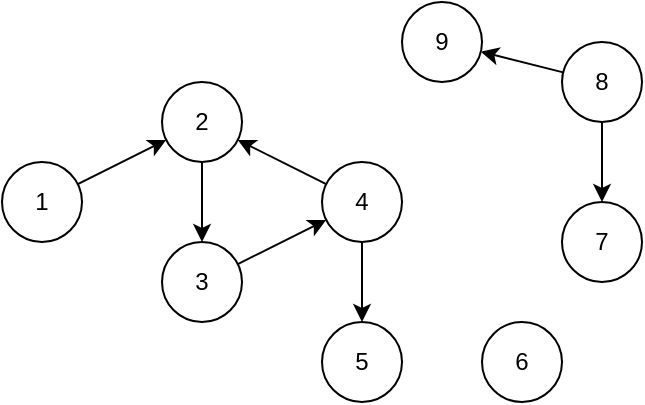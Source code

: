 <mxfile pages="6">
    <diagram name="ページ1" id="bKnuMjbzQmjVjmZeVVog">
        <mxGraphModel dx="403" dy="728" grid="1" gridSize="10" guides="1" tooltips="1" connect="1" arrows="1" fold="1" page="1" pageScale="1" pageWidth="827" pageHeight="1169" math="0" shadow="0">
            <root>
                <mxCell id="0"/>
                <mxCell id="1" parent="0"/>
                <mxCell id="PUWf6aw_uJQOLZvcCYli-1" value="1" style="ellipse;whiteSpace=wrap;html=1;aspect=fixed;" parent="1" vertex="1">
                    <mxGeometry x="80" y="120" width="40" height="40" as="geometry"/>
                </mxCell>
                <mxCell id="PUWf6aw_uJQOLZvcCYli-2" value="2" style="ellipse;whiteSpace=wrap;html=1;aspect=fixed;" parent="1" vertex="1">
                    <mxGeometry x="160" y="80" width="40" height="40" as="geometry"/>
                </mxCell>
                <mxCell id="PUWf6aw_uJQOLZvcCYli-3" value="4" style="ellipse;whiteSpace=wrap;html=1;aspect=fixed;" parent="1" vertex="1">
                    <mxGeometry x="240" y="120" width="40" height="40" as="geometry"/>
                </mxCell>
                <mxCell id="PUWf6aw_uJQOLZvcCYli-4" value="3" style="ellipse;whiteSpace=wrap;html=1;aspect=fixed;" parent="1" vertex="1">
                    <mxGeometry x="160" y="160" width="40" height="40" as="geometry"/>
                </mxCell>
                <mxCell id="PUWf6aw_uJQOLZvcCYli-5" value="5" style="ellipse;whiteSpace=wrap;html=1;aspect=fixed;" parent="1" vertex="1">
                    <mxGeometry x="240" y="200" width="40" height="40" as="geometry"/>
                </mxCell>
                <mxCell id="PUWf6aw_uJQOLZvcCYli-6" value="6" style="ellipse;whiteSpace=wrap;html=1;aspect=fixed;" parent="1" vertex="1">
                    <mxGeometry x="320" y="200" width="40" height="40" as="geometry"/>
                </mxCell>
                <mxCell id="PUWf6aw_uJQOLZvcCYli-7" value="7" style="ellipse;whiteSpace=wrap;html=1;aspect=fixed;" parent="1" vertex="1">
                    <mxGeometry x="360" y="140" width="40" height="40" as="geometry"/>
                </mxCell>
                <mxCell id="PUWf6aw_uJQOLZvcCYli-8" value="8" style="ellipse;whiteSpace=wrap;html=1;aspect=fixed;" parent="1" vertex="1">
                    <mxGeometry x="360" y="60" width="40" height="40" as="geometry"/>
                </mxCell>
                <mxCell id="PUWf6aw_uJQOLZvcCYli-9" value="9" style="ellipse;whiteSpace=wrap;html=1;aspect=fixed;" parent="1" vertex="1">
                    <mxGeometry x="280" y="40" width="40" height="40" as="geometry"/>
                </mxCell>
                <mxCell id="PUWf6aw_uJQOLZvcCYli-10" value="" style="endArrow=classic;html=1;rounded=0;" parent="1" source="PUWf6aw_uJQOLZvcCYli-8" target="PUWf6aw_uJQOLZvcCYli-9" edge="1">
                    <mxGeometry width="50" height="50" relative="1" as="geometry">
                        <mxPoint x="470" y="120" as="sourcePoint"/>
                        <mxPoint x="520" y="70" as="targetPoint"/>
                    </mxGeometry>
                </mxCell>
                <mxCell id="PUWf6aw_uJQOLZvcCYli-11" value="" style="endArrow=classic;html=1;rounded=0;" parent="1" source="PUWf6aw_uJQOLZvcCYli-8" target="PUWf6aw_uJQOLZvcCYli-7" edge="1">
                    <mxGeometry width="50" height="50" relative="1" as="geometry">
                        <mxPoint x="450" y="120" as="sourcePoint"/>
                        <mxPoint x="500" y="70" as="targetPoint"/>
                    </mxGeometry>
                </mxCell>
                <mxCell id="PUWf6aw_uJQOLZvcCYli-12" value="" style="endArrow=classic;html=1;rounded=0;" parent="1" source="PUWf6aw_uJQOLZvcCYli-2" target="PUWf6aw_uJQOLZvcCYli-4" edge="1">
                    <mxGeometry width="50" height="50" relative="1" as="geometry">
                        <mxPoint x="100" y="280" as="sourcePoint"/>
                        <mxPoint x="150" y="230" as="targetPoint"/>
                    </mxGeometry>
                </mxCell>
                <mxCell id="PUWf6aw_uJQOLZvcCYli-13" value="" style="endArrow=classic;html=1;rounded=0;" parent="1" source="PUWf6aw_uJQOLZvcCYli-4" target="PUWf6aw_uJQOLZvcCYli-3" edge="1">
                    <mxGeometry width="50" height="50" relative="1" as="geometry">
                        <mxPoint x="220" y="140" as="sourcePoint"/>
                        <mxPoint x="220" y="180" as="targetPoint"/>
                    </mxGeometry>
                </mxCell>
                <mxCell id="PUWf6aw_uJQOLZvcCYli-14" value="" style="endArrow=classic;html=1;rounded=0;" parent="1" source="PUWf6aw_uJQOLZvcCYli-3" target="PUWf6aw_uJQOLZvcCYli-2" edge="1">
                    <mxGeometry width="50" height="50" relative="1" as="geometry">
                        <mxPoint x="100" y="270" as="sourcePoint"/>
                        <mxPoint x="150" y="220" as="targetPoint"/>
                    </mxGeometry>
                </mxCell>
                <mxCell id="PUWf6aw_uJQOLZvcCYli-15" value="" style="endArrow=classic;html=1;rounded=0;" parent="1" source="PUWf6aw_uJQOLZvcCYli-1" target="PUWf6aw_uJQOLZvcCYli-2" edge="1">
                    <mxGeometry width="50" height="50" relative="1" as="geometry">
                        <mxPoint x="70" y="260" as="sourcePoint"/>
                        <mxPoint x="120" y="210" as="targetPoint"/>
                    </mxGeometry>
                </mxCell>
                <mxCell id="PUWf6aw_uJQOLZvcCYli-16" value="" style="endArrow=classic;html=1;rounded=0;" parent="1" source="PUWf6aw_uJQOLZvcCYli-3" target="PUWf6aw_uJQOLZvcCYli-5" edge="1">
                    <mxGeometry width="50" height="50" relative="1" as="geometry">
                        <mxPoint x="80" y="280" as="sourcePoint"/>
                        <mxPoint x="130" y="230" as="targetPoint"/>
                    </mxGeometry>
                </mxCell>
            </root>
        </mxGraphModel>
    </diagram>
    <diagram id="1ZOgXC6w6snLwV7bs99L" name="ページ2">
        <mxGraphModel dx="403" dy="728" grid="1" gridSize="10" guides="1" tooltips="1" connect="1" arrows="1" fold="1" page="1" pageScale="1" pageWidth="827" pageHeight="1169" math="0" shadow="0">
            <root>
                <mxCell id="0"/>
                <mxCell id="1" parent="0"/>
                <mxCell id="c8MKWguthajJ-H5QnTWe-15" value="" style="endArrow=classic;html=1;rounded=0;" parent="1" source="c8MKWguthajJ-H5QnTWe-12" target="c8MKWguthajJ-H5QnTWe-8" edge="1">
                    <mxGeometry width="50" height="50" relative="1" as="geometry">
                        <mxPoint x="270" y="180" as="sourcePoint"/>
                        <mxPoint x="300" y="180" as="targetPoint"/>
                    </mxGeometry>
                </mxCell>
                <mxCell id="c8MKWguthajJ-H5QnTWe-16" value="" style="group" parent="1" vertex="1" connectable="0">
                    <mxGeometry x="280" y="40" width="210" height="80" as="geometry"/>
                </mxCell>
                <mxCell id="c8MKWguthajJ-H5QnTWe-14" value="" style="rounded=0;whiteSpace=wrap;html=1;fillColor=none;container=0;" parent="c8MKWguthajJ-H5QnTWe-16" vertex="1">
                    <mxGeometry width="210" height="80" as="geometry"/>
                </mxCell>
                <mxCell id="c8MKWguthajJ-H5QnTWe-12" value="&lt;div&gt;日時:&lt;/div&gt;変更者:&lt;div&gt;変更場所:&lt;/div&gt;&lt;div&gt;変更内容:&lt;/div&gt;&lt;div style=&quot;&quot;&gt;コメント:&lt;/div&gt;" style="rounded=0;whiteSpace=wrap;html=1;align=right;strokeColor=none;container=0;" parent="c8MKWguthajJ-H5QnTWe-16" vertex="1">
                    <mxGeometry width="60" height="80" as="geometry"/>
                </mxCell>
                <mxCell id="c8MKWguthajJ-H5QnTWe-13" value="&lt;div&gt;YYYY-MM-D2&lt;/div&gt;Ojii3&lt;div&gt;ヘッダー&lt;/div&gt;&lt;div&gt;空欄 → &quot;MCCの紹介&quot;&lt;/div&gt;&lt;div&gt;&quot;タイトルを追加しました&quot;&lt;/div&gt;" style="rounded=0;whiteSpace=wrap;html=1;align=left;strokeColor=none;container=0;" parent="c8MKWguthajJ-H5QnTWe-16" vertex="1">
                    <mxGeometry x="60" width="150" height="80" as="geometry"/>
                </mxCell>
                <mxCell id="c8MKWguthajJ-H5QnTWe-17" value="" style="group" parent="1" vertex="1" connectable="0">
                    <mxGeometry x="40" y="40" width="210" height="80" as="geometry"/>
                </mxCell>
                <mxCell id="c8MKWguthajJ-H5QnTWe-9" value="" style="rounded=0;whiteSpace=wrap;html=1;fillColor=none;" parent="c8MKWguthajJ-H5QnTWe-17" vertex="1">
                    <mxGeometry width="210" height="80" as="geometry"/>
                </mxCell>
                <mxCell id="c8MKWguthajJ-H5QnTWe-2" value="&lt;div&gt;日時:&lt;/div&gt;変更者:&lt;div&gt;変更場所:&lt;/div&gt;&lt;div&gt;変更内容:&lt;/div&gt;&lt;div style=&quot;&quot;&gt;コメント:&lt;/div&gt;" style="rounded=0;whiteSpace=wrap;html=1;align=right;strokeColor=none;" parent="c8MKWguthajJ-H5QnTWe-17" vertex="1">
                    <mxGeometry width="60" height="80" as="geometry"/>
                </mxCell>
                <mxCell id="c8MKWguthajJ-H5QnTWe-8" value="&lt;div&gt;YYYY-MM-D1&lt;/div&gt;Ojii3&lt;div&gt;ファイル自体&lt;/div&gt;&lt;div&gt;ファイルを作成&lt;/div&gt;&lt;div&gt;&quot;ファイルを作成しました.&quot;&lt;/div&gt;" style="rounded=0;whiteSpace=wrap;html=1;align=left;strokeColor=none;" parent="c8MKWguthajJ-H5QnTWe-17" vertex="1">
                    <mxGeometry x="60" width="150" height="80" as="geometry"/>
                </mxCell>
                <mxCell id="c8MKWguthajJ-H5QnTWe-18" value="" style="endArrow=classic;html=1;rounded=0;" parent="1" source="c8MKWguthajJ-H5QnTWe-21" target="c8MKWguthajJ-H5QnTWe-13" edge="1">
                    <mxGeometry width="50" height="50" relative="1" as="geometry">
                        <mxPoint x="490" y="160" as="sourcePoint"/>
                        <mxPoint x="530" y="160" as="targetPoint"/>
                    </mxGeometry>
                </mxCell>
                <mxCell id="c8MKWguthajJ-H5QnTWe-19" value="" style="group" parent="1" vertex="1" connectable="0">
                    <mxGeometry x="530" y="40" width="290" height="80" as="geometry"/>
                </mxCell>
                <mxCell id="c8MKWguthajJ-H5QnTWe-20" value="" style="rounded=0;whiteSpace=wrap;html=1;fillColor=none;container=0;" parent="c8MKWguthajJ-H5QnTWe-19" vertex="1">
                    <mxGeometry width="290" height="80" as="geometry"/>
                </mxCell>
                <mxCell id="c8MKWguthajJ-H5QnTWe-21" value="&lt;div&gt;日時:&lt;/div&gt;変更者:&lt;div&gt;変更場所:&lt;/div&gt;&lt;div&gt;変更内容:&lt;/div&gt;&lt;div style=&quot;&quot;&gt;コメント:&lt;/div&gt;" style="rounded=0;whiteSpace=wrap;html=1;align=right;strokeColor=none;container=0;" parent="c8MKWguthajJ-H5QnTWe-19" vertex="1">
                    <mxGeometry width="58" height="80" as="geometry"/>
                </mxCell>
                <mxCell id="c8MKWguthajJ-H5QnTWe-22" value="&lt;div&gt;YYYY-MM-D3&lt;/div&gt;SUGAWA&lt;div&gt;ボディ&lt;/div&gt;&lt;div&gt;空欄 → &quot;MCCは農工大のサークルです！&quot;&lt;/div&gt;&lt;div&gt;&quot;本文を追加しました&quot;&lt;/div&gt;" style="rounded=0;whiteSpace=wrap;html=1;align=left;strokeColor=none;container=0;" parent="c8MKWguthajJ-H5QnTWe-19" vertex="1">
                    <mxGeometry x="58" width="232" height="80" as="geometry"/>
                </mxCell>
                <mxCell id="c8MKWguthajJ-H5QnTWe-23" value="" style="group" parent="1" vertex="1" connectable="0">
                    <mxGeometry x="860" y="40" width="250" height="80" as="geometry"/>
                </mxCell>
                <mxCell id="c8MKWguthajJ-H5QnTWe-24" value="" style="rounded=0;whiteSpace=wrap;html=1;fillColor=none;container=0;" parent="c8MKWguthajJ-H5QnTWe-23" vertex="1">
                    <mxGeometry width="250.0" height="80" as="geometry"/>
                </mxCell>
                <mxCell id="c8MKWguthajJ-H5QnTWe-25" value="&lt;div&gt;日時:&lt;/div&gt;変更者:&lt;div&gt;変更場所:&lt;/div&gt;&lt;div&gt;変更内容:&lt;/div&gt;&lt;div style=&quot;&quot;&gt;コメント:&lt;/div&gt;" style="rounded=0;whiteSpace=wrap;html=1;align=right;strokeColor=none;container=0;" parent="c8MKWguthajJ-H5QnTWe-23" vertex="1">
                    <mxGeometry width="60" height="80" as="geometry"/>
                </mxCell>
                <mxCell id="c8MKWguthajJ-H5QnTWe-26" value="&lt;div&gt;YYYY-MM-DD&lt;/div&gt;SUGAWA&lt;div&gt;ヘッダー&lt;/div&gt;&lt;div&gt;&lt;span style=&quot;background-color: transparent; color: light-dark(rgb(0, 0, 0), rgb(255, 255, 255));&quot;&gt;&quot;MCCの紹介&quot;&lt;/span&gt;&amp;nbsp;→&amp;nbsp;&lt;span style=&quot;background-color: transparent; color: light-dark(rgb(0, 0, 0), rgb(255, 255, 255));&quot;&gt;&quot;MCCの紹介資料&quot;&lt;/span&gt;&lt;/div&gt;&lt;div&gt;&quot;タイトルを修正しました&quot;&lt;/div&gt;" style="rounded=0;whiteSpace=wrap;html=1;align=left;strokeColor=none;container=0;" parent="c8MKWguthajJ-H5QnTWe-23" vertex="1">
                    <mxGeometry x="60" width="190" height="80" as="geometry"/>
                </mxCell>
                <mxCell id="c8MKWguthajJ-H5QnTWe-27" value="" style="endArrow=classic;html=1;rounded=0;" parent="1" source="c8MKWguthajJ-H5QnTWe-25" target="c8MKWguthajJ-H5QnTWe-22" edge="1">
                    <mxGeometry width="50" height="50" relative="1" as="geometry">
                        <mxPoint x="840" y="160" as="sourcePoint"/>
                        <mxPoint x="780" y="210" as="targetPoint"/>
                    </mxGeometry>
                </mxCell>
            </root>
        </mxGraphModel>
    </diagram>
    <diagram id="bkaWCVtgoD92-UuC9IDb" name="ページ3">
        <mxGraphModel dx="403" dy="728" grid="1" gridSize="10" guides="1" tooltips="1" connect="1" arrows="1" fold="1" page="1" pageScale="1" pageWidth="827" pageHeight="1169" math="0" shadow="0">
            <root>
                <mxCell id="0"/>
                <mxCell id="1" parent="0"/>
                <mxCell id="uRJo3GpiDrvb92v9-qqw-3" value="" style="shape=mxgraph.cisco.servers.fileserver;sketch=0;html=1;pointerEvents=1;dashed=0;fillColor=#036897;strokeColor=#ffffff;strokeWidth=2;verticalLabelPosition=bottom;verticalAlign=top;align=center;outlineConnect=0;" parent="1" vertex="1">
                    <mxGeometry x="380" y="90" width="43" height="62" as="geometry"/>
                </mxCell>
                <mxCell id="uRJo3GpiDrvb92v9-qqw-4" value="" style="shape=mxgraph.cisco.computers_and_peripherals.terminal;sketch=0;html=1;pointerEvents=1;dashed=0;fillColor=#036897;strokeColor=#ffffff;strokeWidth=2;verticalLabelPosition=bottom;verticalAlign=top;align=center;outlineConnect=0;" parent="1" vertex="1">
                    <mxGeometry x="300" y="230" width="61" height="54" as="geometry"/>
                </mxCell>
                <mxCell id="uRJo3GpiDrvb92v9-qqw-5" value="" style="shape=mxgraph.cisco.computers_and_peripherals.terminal;sketch=0;html=1;pointerEvents=1;dashed=0;fillColor=#036897;strokeColor=#ffffff;strokeWidth=2;verticalLabelPosition=bottom;verticalAlign=top;align=center;outlineConnect=0;" parent="1" vertex="1">
                    <mxGeometry x="440" y="230" width="61" height="54" as="geometry"/>
                </mxCell>
                <mxCell id="uRJo3GpiDrvb92v9-qqw-6" value="" style="endArrow=classic;startArrow=classic;html=1;rounded=0;" parent="1" source="uRJo3GpiDrvb92v9-qqw-4" target="uRJo3GpiDrvb92v9-qqw-3" edge="1">
                    <mxGeometry width="50" height="50" relative="1" as="geometry">
                        <mxPoint x="170" y="200" as="sourcePoint"/>
                        <mxPoint x="220" y="150" as="targetPoint"/>
                    </mxGeometry>
                </mxCell>
                <mxCell id="uRJo3GpiDrvb92v9-qqw-7" value="" style="endArrow=classic;startArrow=classic;html=1;rounded=0;" parent="1" source="uRJo3GpiDrvb92v9-qqw-5" target="uRJo3GpiDrvb92v9-qqw-3" edge="1">
                    <mxGeometry width="50" height="50" relative="1" as="geometry">
                        <mxPoint x="480" y="170" as="sourcePoint"/>
                        <mxPoint x="530" y="120" as="targetPoint"/>
                    </mxGeometry>
                </mxCell>
                <mxCell id="uRJo3GpiDrvb92v9-qqw-8" value="他の人の変更を取得&lt;div&gt;自分の変更を適用&lt;/div&gt;" style="text;html=1;align=center;verticalAlign=middle;whiteSpace=wrap;rounded=0;" parent="1" vertex="1">
                    <mxGeometry x="241" y="160" width="120" height="40" as="geometry"/>
                </mxCell>
                <mxCell id="uRJo3GpiDrvb92v9-qqw-9" value="他の人の変更を取得&lt;div&gt;自分の変更を適用&lt;/div&gt;" style="text;html=1;align=center;verticalAlign=middle;whiteSpace=wrap;rounded=0;" parent="1" vertex="1">
                    <mxGeometry x="440" y="160" width="120" height="40" as="geometry"/>
                </mxCell>
                <mxCell id="uRJo3GpiDrvb92v9-qqw-10" value="中央サーバー" style="text;html=1;align=center;verticalAlign=middle;whiteSpace=wrap;rounded=0;" parent="1" vertex="1">
                    <mxGeometry x="341.5" y="70" width="120" height="20" as="geometry"/>
                </mxCell>
                <mxCell id="uRJo3GpiDrvb92v9-qqw-11" value="ユーザー1" style="text;html=1;align=center;verticalAlign=middle;whiteSpace=wrap;rounded=0;" parent="1" vertex="1">
                    <mxGeometry x="270.5" y="284" width="120" height="20" as="geometry"/>
                </mxCell>
                <mxCell id="uRJo3GpiDrvb92v9-qqw-12" value="ユーザー2" style="text;html=1;align=center;verticalAlign=middle;whiteSpace=wrap;rounded=0;" parent="1" vertex="1">
                    <mxGeometry x="410.5" y="284" width="120" height="20" as="geometry"/>
                </mxCell>
            </root>
        </mxGraphModel>
    </diagram>
    <diagram id="9PBkLxBcDvNzMHtsx-dW" name="ページ4">
        <mxGraphModel dx="1505" dy="-301" grid="1" gridSize="10" guides="1" tooltips="1" connect="1" arrows="1" fold="1" page="1" pageScale="1" pageWidth="827" pageHeight="1169" math="0" shadow="0">
            <root>
                <mxCell id="0"/>
                <mxCell id="1" parent="0"/>
                <mxCell id="lV2OuUuTPJvp2O1_0j9l-1" value="" style="shape=mxgraph.cisco.servers.fileserver;sketch=0;html=1;pointerEvents=1;dashed=0;fillColor=#036897;strokeColor=#ffffff;strokeWidth=2;verticalLabelPosition=bottom;verticalAlign=top;align=center;outlineConnect=0;" vertex="1" parent="1">
                    <mxGeometry x="-521" y="1320" width="43" height="62" as="geometry"/>
                </mxCell>
                <mxCell id="lV2OuUuTPJvp2O1_0j9l-2" value="" style="shape=mxgraph.cisco.computers_and_peripherals.terminal;sketch=0;html=1;pointerEvents=1;dashed=0;fillColor=#036897;strokeColor=#ffffff;strokeWidth=2;verticalLabelPosition=bottom;verticalAlign=top;align=center;outlineConnect=0;" vertex="1" parent="1">
                    <mxGeometry x="-601" y="1460" width="61" height="54" as="geometry"/>
                </mxCell>
                <mxCell id="lV2OuUuTPJvp2O1_0j9l-3" value="" style="shape=mxgraph.cisco.computers_and_peripherals.terminal;sketch=0;html=1;pointerEvents=1;dashed=0;fillColor=#036897;strokeColor=#ffffff;strokeWidth=2;verticalLabelPosition=bottom;verticalAlign=top;align=center;outlineConnect=0;" vertex="1" parent="1">
                    <mxGeometry x="-461" y="1460" width="61" height="54" as="geometry"/>
                </mxCell>
                <mxCell id="lV2OuUuTPJvp2O1_0j9l-4" value="" style="endArrow=classic;startArrow=classic;html=1;rounded=0;" edge="1" parent="1" source="lV2OuUuTPJvp2O1_0j9l-2" target="lV2OuUuTPJvp2O1_0j9l-1">
                    <mxGeometry width="50" height="50" relative="1" as="geometry">
                        <mxPoint x="-731" y="1430" as="sourcePoint"/>
                        <mxPoint x="-681" y="1380" as="targetPoint"/>
                    </mxGeometry>
                </mxCell>
                <mxCell id="lV2OuUuTPJvp2O1_0j9l-5" value="" style="endArrow=classic;startArrow=classic;html=1;rounded=0;" edge="1" parent="1" source="lV2OuUuTPJvp2O1_0j9l-3" target="lV2OuUuTPJvp2O1_0j9l-1">
                    <mxGeometry width="50" height="50" relative="1" as="geometry">
                        <mxPoint x="-421" y="1400" as="sourcePoint"/>
                        <mxPoint x="-371" y="1350" as="targetPoint"/>
                    </mxGeometry>
                </mxCell>
                <mxCell id="lV2OuUuTPJvp2O1_0j9l-8" value="サーバー1" style="text;html=1;align=center;verticalAlign=middle;whiteSpace=wrap;rounded=0;" vertex="1" parent="1">
                    <mxGeometry x="-529" y="1300" width="59" height="20" as="geometry"/>
                </mxCell>
                <mxCell id="lV2OuUuTPJvp2O1_0j9l-9" value="ユーザー1" style="text;html=1;align=center;verticalAlign=middle;whiteSpace=wrap;rounded=0;" vertex="1" parent="1">
                    <mxGeometry x="-601" y="1514" width="61" height="20" as="geometry"/>
                </mxCell>
                <mxCell id="lV2OuUuTPJvp2O1_0j9l-10" value="ユーザー2" style="text;html=1;align=center;verticalAlign=middle;whiteSpace=wrap;rounded=0;" vertex="1" parent="1">
                    <mxGeometry x="-461" y="1514" width="61" height="20" as="geometry"/>
                </mxCell>
                <mxCell id="lV2OuUuTPJvp2O1_0j9l-13" value="" style="shape=mxgraph.cisco.computers_and_peripherals.terminal;sketch=0;html=1;pointerEvents=1;dashed=0;fillColor=#036897;strokeColor=#ffffff;strokeWidth=2;verticalLabelPosition=bottom;verticalAlign=top;align=center;outlineConnect=0;" vertex="1" parent="1">
                    <mxGeometry x="-321" y="1460" width="61" height="54" as="geometry"/>
                </mxCell>
                <mxCell id="lV2OuUuTPJvp2O1_0j9l-14" value="ユーザー3" style="text;html=1;align=center;verticalAlign=middle;whiteSpace=wrap;rounded=0;" vertex="1" parent="1">
                    <mxGeometry x="-321" y="1514" width="61" height="20" as="geometry"/>
                </mxCell>
                <mxCell id="lV2OuUuTPJvp2O1_0j9l-15" value="" style="shape=mxgraph.cisco.servers.fileserver;sketch=0;html=1;pointerEvents=1;dashed=0;fillColor=#036897;strokeColor=#ffffff;strokeWidth=2;verticalLabelPosition=bottom;verticalAlign=top;align=center;outlineConnect=0;" vertex="1" parent="1">
                    <mxGeometry x="-382" y="1320" width="43" height="62" as="geometry"/>
                </mxCell>
                <mxCell id="lV2OuUuTPJvp2O1_0j9l-16" value="サーバー2" style="text;html=1;align=center;verticalAlign=middle;whiteSpace=wrap;rounded=0;" vertex="1" parent="1">
                    <mxGeometry x="-390" y="1300" width="59" height="20" as="geometry"/>
                </mxCell>
                <mxCell id="lV2OuUuTPJvp2O1_0j9l-17" value="" style="shape=mxgraph.cisco.servers.fileserver;sketch=0;html=1;pointerEvents=1;dashed=0;fillColor=#036897;strokeColor=#ffffff;strokeWidth=2;verticalLabelPosition=bottom;verticalAlign=top;align=center;outlineConnect=0;" vertex="1" parent="1">
                    <mxGeometry x="-251" y="1320" width="43" height="62" as="geometry"/>
                </mxCell>
                <mxCell id="lV2OuUuTPJvp2O1_0j9l-18" value="サーバー3" style="text;html=1;align=center;verticalAlign=middle;whiteSpace=wrap;rounded=0;" vertex="1" parent="1">
                    <mxGeometry x="-259" y="1300" width="59" height="20" as="geometry"/>
                </mxCell>
                <mxCell id="lV2OuUuTPJvp2O1_0j9l-19" value="" style="shape=mxgraph.cisco.computers_and_peripherals.terminal;sketch=0;html=1;pointerEvents=1;dashed=0;fillColor=#036897;strokeColor=#ffffff;strokeWidth=2;verticalLabelPosition=bottom;verticalAlign=top;align=center;outlineConnect=0;" vertex="1" parent="1">
                    <mxGeometry x="-200" y="1460" width="61" height="54" as="geometry"/>
                </mxCell>
                <mxCell id="lV2OuUuTPJvp2O1_0j9l-20" value="ユーザー4" style="text;html=1;align=center;verticalAlign=middle;whiteSpace=wrap;rounded=0;" vertex="1" parent="1">
                    <mxGeometry x="-200" y="1514" width="61" height="20" as="geometry"/>
                </mxCell>
                <mxCell id="lV2OuUuTPJvp2O1_0j9l-21" value="" style="endArrow=classic;startArrow=classic;html=1;rounded=0;" edge="1" parent="1" source="lV2OuUuTPJvp2O1_0j9l-19" target="lV2OuUuTPJvp2O1_0j9l-17">
                    <mxGeometry width="50" height="50" relative="1" as="geometry">
                        <mxPoint x="-230" y="1488" as="sourcePoint"/>
                        <mxPoint x="-270" y="1410" as="targetPoint"/>
                    </mxGeometry>
                </mxCell>
                <mxCell id="lV2OuUuTPJvp2O1_0j9l-22" value="" style="endArrow=classic;startArrow=classic;html=1;rounded=0;" edge="1" parent="1" source="lV2OuUuTPJvp2O1_0j9l-13" target="lV2OuUuTPJvp2O1_0j9l-15">
                    <mxGeometry width="50" height="50" relative="1" as="geometry">
                        <mxPoint x="-350" y="1488" as="sourcePoint"/>
                        <mxPoint x="-390" y="1410" as="targetPoint"/>
                    </mxGeometry>
                </mxCell>
                <mxCell id="lV2OuUuTPJvp2O1_0j9l-23" value="" style="endArrow=classic;startArrow=classic;html=1;rounded=0;" edge="1" parent="1" source="lV2OuUuTPJvp2O1_0j9l-13" target="lV2OuUuTPJvp2O1_0j9l-17">
                    <mxGeometry width="50" height="50" relative="1" as="geometry">
                        <mxPoint x="-299" y="1478" as="sourcePoint"/>
                        <mxPoint x="-340" y="1400" as="targetPoint"/>
                    </mxGeometry>
                </mxCell>
                <mxCell id="lV2OuUuTPJvp2O1_0j9l-24" value="" style="endArrow=classic;startArrow=classic;html=1;rounded=0;" edge="1" parent="1" source="lV2OuUuTPJvp2O1_0j9l-15" target="lV2OuUuTPJvp2O1_0j9l-1">
                    <mxGeometry width="50" height="50" relative="1" as="geometry">
                        <mxPoint x="-299" y="1478" as="sourcePoint"/>
                        <mxPoint x="-340" y="1400" as="targetPoint"/>
                    </mxGeometry>
                </mxCell>
                <mxCell id="NkmtsoQcE7HwcgNsxLGI-1" value="他の人の変更を取得サーバーを更新" style="text;html=1;align=center;verticalAlign=middle;whiteSpace=wrap;rounded=0;" vertex="1" parent="1">
                    <mxGeometry x="-660" y="1400" width="120" height="40" as="geometry"/>
                </mxCell>
                <mxCell id="S-9HBeCxBfSj-Fcopznq-2" value="&lt;div&gt;自分の変更を適用&lt;/div&gt;" style="text;html=1;align=center;verticalAlign=middle;whiteSpace=wrap;rounded=0;" vertex="1" parent="1">
                    <mxGeometry x="-710" y="1474" width="120" height="26" as="geometry"/>
                </mxCell>
            </root>
        </mxGraphModel>
    </diagram>
    <diagram id="VeGnAc6uS2Q5zAO-C6CR" name="ページ5">
        <mxGraphModel dx="570" dy="729" grid="1" gridSize="10" guides="1" tooltips="1" connect="1" arrows="1" fold="1" page="1" pageScale="1" pageWidth="827" pageHeight="1169" math="0" shadow="0">
            <root>
                <mxCell id="0"/>
                <mxCell id="1" parent="0"/>
                <mxCell id="B1QcML-Ji1PEmfpI10t9-1" value="" style="endArrow=classic;html=1;rounded=0;" edge="1" parent="1" source="B1QcML-Ji1PEmfpI10t9-4" target="B1QcML-Ji1PEmfpI10t9-9">
                    <mxGeometry width="50" height="50" relative="1" as="geometry">
                        <mxPoint x="270" y="180" as="sourcePoint"/>
                        <mxPoint x="300" y="180" as="targetPoint"/>
                    </mxGeometry>
                </mxCell>
                <mxCell id="B1QcML-Ji1PEmfpI10t9-2" value="" style="group" vertex="1" connectable="0" parent="1">
                    <mxGeometry x="250" y="40" width="170" height="80" as="geometry"/>
                </mxCell>
                <mxCell id="B1QcML-Ji1PEmfpI10t9-3" value="" style="rounded=0;whiteSpace=wrap;html=1;fillColor=none;container=0;" vertex="1" parent="B1QcML-Ji1PEmfpI10t9-2">
                    <mxGeometry width="170" height="80" as="geometry"/>
                </mxCell>
                <mxCell id="B1QcML-Ji1PEmfpI10t9-4" value="&lt;div&gt;日時:&lt;/div&gt;変更者:&lt;div&gt;変更場所:&lt;/div&gt;&lt;div&gt;変更内容:&lt;/div&gt;&lt;div style=&quot;&quot;&gt;コメント:&lt;/div&gt;" style="rounded=0;whiteSpace=wrap;html=1;align=right;strokeColor=none;container=0;" vertex="1" parent="B1QcML-Ji1PEmfpI10t9-2">
                    <mxGeometry width="60" height="80" as="geometry"/>
                </mxCell>
                <mxCell id="B1QcML-Ji1PEmfpI10t9-5" value="&lt;div&gt;&lt;span style=&quot;background-color: transparent;&quot;&gt;2025-09-20&lt;/span&gt;&lt;/div&gt;&lt;div&gt;&lt;span style=&quot;background-color: transparent; color: light-dark(rgb(0, 0, 0), rgb(255, 255, 255));&quot;&gt;sugawa197203&lt;/span&gt;&lt;/div&gt;&lt;div&gt;myname.txt&lt;/div&gt;&lt;div&gt;myname.txtの2行目&lt;/div&gt;&lt;div&gt;&quot;学籍番号を追加&quot;&lt;/div&gt;" style="rounded=0;whiteSpace=wrap;html=1;align=left;strokeColor=none;container=0;" vertex="1" parent="B1QcML-Ji1PEmfpI10t9-2">
                    <mxGeometry x="60" width="110" height="80" as="geometry"/>
                </mxCell>
                <mxCell id="B1QcML-Ji1PEmfpI10t9-6" value="" style="group" vertex="1" connectable="0" parent="1">
                    <mxGeometry x="40" y="40" width="210" height="80" as="geometry"/>
                </mxCell>
                <mxCell id="B1QcML-Ji1PEmfpI10t9-7" value="" style="rounded=0;whiteSpace=wrap;html=1;fillColor=none;" vertex="1" parent="B1QcML-Ji1PEmfpI10t9-6">
                    <mxGeometry width="170" height="80" as="geometry"/>
                </mxCell>
                <mxCell id="B1QcML-Ji1PEmfpI10t9-8" value="&lt;div&gt;日時:&lt;/div&gt;変更者:&lt;div&gt;変更場所:&lt;/div&gt;&lt;div&gt;変更内容:&lt;/div&gt;&lt;div style=&quot;&quot;&gt;コメント:&lt;/div&gt;" style="rounded=0;whiteSpace=wrap;html=1;align=right;strokeColor=none;" vertex="1" parent="B1QcML-Ji1PEmfpI10t9-6">
                    <mxGeometry width="60" height="80" as="geometry"/>
                </mxCell>
                <mxCell id="B1QcML-Ji1PEmfpI10t9-9" value="&lt;div&gt;2025-09-20&lt;/div&gt;sugawa197203&lt;div&gt;myname.txt&lt;/div&gt;&lt;div&gt;myname.txtを作成&lt;/div&gt;&lt;div&gt;&quot;Add myname.txt&quot;&lt;/div&gt;" style="rounded=0;whiteSpace=wrap;html=1;align=left;strokeColor=none;" vertex="1" parent="B1QcML-Ji1PEmfpI10t9-6">
                    <mxGeometry x="60" width="110" height="80" as="geometry"/>
                </mxCell>
            </root>
        </mxGraphModel>
    </diagram>
    <diagram id="YyFp956Nb5qaUMGA4niP" name="ページ6">
        <mxGraphModel dx="1424" dy="680" grid="1" gridSize="10" guides="1" tooltips="1" connect="1" arrows="1" fold="1" page="1" pageScale="1" pageWidth="827" pageHeight="1169" math="0" shadow="0">
            <root>
                <mxCell id="0"/>
                <mxCell id="1" parent="0"/>
                <mxCell id="PDfgv0-D5NQAl-DQgaV--1" value="" style="endArrow=classic;html=1;rounded=0;" parent="1" source="PDfgv0-D5NQAl-DQgaV--4" target="PDfgv0-D5NQAl-DQgaV--9" edge="1">
                    <mxGeometry width="50" height="50" relative="1" as="geometry">
                        <mxPoint x="270" y="1380" as="sourcePoint"/>
                        <mxPoint x="300" y="1380" as="targetPoint"/>
                    </mxGeometry>
                </mxCell>
                <mxCell id="PDfgv0-D5NQAl-DQgaV--2" value="" style="group" parent="1" vertex="1" connectable="0">
                    <mxGeometry x="250" y="1240" width="170" height="80" as="geometry"/>
                </mxCell>
                <mxCell id="PDfgv0-D5NQAl-DQgaV--3" value="" style="rounded=0;whiteSpace=wrap;html=1;fillColor=none;container=0;" parent="PDfgv0-D5NQAl-DQgaV--2" vertex="1">
                    <mxGeometry width="170" height="80" as="geometry"/>
                </mxCell>
                <mxCell id="PDfgv0-D5NQAl-DQgaV--4" value="&lt;div&gt;日時:&lt;/div&gt;変更者:&lt;div&gt;変更場所:&lt;/div&gt;&lt;div&gt;変更内容:&lt;/div&gt;&lt;div style=&quot;&quot;&gt;コメント:&lt;/div&gt;" style="rounded=0;whiteSpace=wrap;html=1;align=right;strokeColor=none;container=0;" parent="PDfgv0-D5NQAl-DQgaV--2" vertex="1">
                    <mxGeometry width="60" height="80" as="geometry"/>
                </mxCell>
                <mxCell id="PDfgv0-D5NQAl-DQgaV--5" value="&lt;div&gt;&lt;span style=&quot;background-color: transparent;&quot;&gt;2025-09-20&lt;/span&gt;&lt;/div&gt;&lt;div&gt;&lt;span style=&quot;background-color: transparent; color: light-dark(rgb(0, 0, 0), rgb(255, 255, 255));&quot;&gt;sugawa197203&lt;/span&gt;&lt;/div&gt;&lt;div&gt;myname.txt&lt;/div&gt;&lt;div&gt;myname.txtの2行目&lt;/div&gt;&lt;div&gt;&quot;学籍番号を追加&quot;&lt;/div&gt;" style="rounded=0;whiteSpace=wrap;html=1;align=left;strokeColor=none;container=0;" parent="PDfgv0-D5NQAl-DQgaV--2" vertex="1">
                    <mxGeometry x="60" width="110" height="80" as="geometry"/>
                </mxCell>
                <mxCell id="PDfgv0-D5NQAl-DQgaV--6" value="" style="group" parent="1" vertex="1" connectable="0">
                    <mxGeometry x="40" y="1240" width="210" height="80" as="geometry"/>
                </mxCell>
                <mxCell id="PDfgv0-D5NQAl-DQgaV--7" value="" style="rounded=0;whiteSpace=wrap;html=1;fillColor=none;" parent="PDfgv0-D5NQAl-DQgaV--6" vertex="1">
                    <mxGeometry width="170" height="80" as="geometry"/>
                </mxCell>
                <mxCell id="PDfgv0-D5NQAl-DQgaV--8" value="&lt;div&gt;日時:&lt;/div&gt;変更者:&lt;div&gt;変更場所:&lt;/div&gt;&lt;div&gt;変更内容:&lt;/div&gt;&lt;div style=&quot;&quot;&gt;コメント:&lt;/div&gt;" style="rounded=0;whiteSpace=wrap;html=1;align=right;strokeColor=none;" parent="PDfgv0-D5NQAl-DQgaV--6" vertex="1">
                    <mxGeometry width="60" height="80" as="geometry"/>
                </mxCell>
                <mxCell id="PDfgv0-D5NQAl-DQgaV--9" value="&lt;div&gt;2025-09-20&lt;/div&gt;sugawa197203&lt;div&gt;myname.txt&lt;/div&gt;&lt;div&gt;myname.txtを作成&lt;/div&gt;&lt;div&gt;&quot;Add myname.txt&quot;&lt;/div&gt;" style="rounded=0;whiteSpace=wrap;html=1;align=left;strokeColor=none;" parent="PDfgv0-D5NQAl-DQgaV--6" vertex="1">
                    <mxGeometry x="60" width="110" height="80" as="geometry"/>
                </mxCell>
                <mxCell id="PDfgv0-D5NQAl-DQgaV--10" value="" style="endArrow=classic;html=1;rounded=0;" parent="1" source="PDfgv0-D5NQAl-DQgaV--13" edge="1">
                    <mxGeometry width="50" height="50" relative="1" as="geometry">
                        <mxPoint x="480" y="1380" as="sourcePoint"/>
                        <mxPoint x="420" y="1280" as="targetPoint"/>
                    </mxGeometry>
                </mxCell>
                <mxCell id="PDfgv0-D5NQAl-DQgaV--11" value="" style="group" parent="1" vertex="1" connectable="0">
                    <mxGeometry x="460" y="1240" width="170" height="80" as="geometry"/>
                </mxCell>
                <mxCell id="PDfgv0-D5NQAl-DQgaV--12" value="" style="rounded=0;whiteSpace=wrap;html=1;fillColor=none;container=0;" parent="PDfgv0-D5NQAl-DQgaV--11" vertex="1">
                    <mxGeometry width="170" height="80" as="geometry"/>
                </mxCell>
                <mxCell id="PDfgv0-D5NQAl-DQgaV--13" value="&lt;div&gt;日時:&lt;/div&gt;変更者:&lt;div&gt;変更場所:&lt;/div&gt;&lt;div&gt;変更内容:&lt;/div&gt;&lt;div style=&quot;&quot;&gt;コメント:&lt;/div&gt;" style="rounded=0;whiteSpace=wrap;html=1;align=right;strokeColor=none;container=0;" parent="PDfgv0-D5NQAl-DQgaV--11" vertex="1">
                    <mxGeometry width="60" height="80" as="geometry"/>
                </mxCell>
                <mxCell id="PDfgv0-D5NQAl-DQgaV--14" value="&lt;div&gt;&lt;span style=&quot;background-color: transparent;&quot;&gt;2025-09-20&lt;/span&gt;&lt;/div&gt;&lt;div&gt;&lt;span style=&quot;background-color: transparent; color: light-dark(rgb(0, 0, 0), rgb(255, 255, 255));&quot;&gt;sugawa197203&lt;/span&gt;&lt;/div&gt;&lt;div&gt;myname.txt&lt;/div&gt;&lt;div&gt;myname.txtの2行目&lt;/div&gt;&lt;div&gt;&quot;学科名を追加&quot;&lt;/div&gt;" style="rounded=0;whiteSpace=wrap;html=1;align=left;strokeColor=none;container=0;" parent="PDfgv0-D5NQAl-DQgaV--11" vertex="1">
                    <mxGeometry x="60" width="110" height="80" as="geometry"/>
                </mxCell>
            </root>
        </mxGraphModel>
    </diagram>
    <diagram id="7iWDZBL55bXbs49dmedP" name="ページ7">
        <mxGraphModel dx="403" dy="728" grid="1" gridSize="10" guides="1" tooltips="1" connect="1" arrows="1" fold="1" page="1" pageScale="1" pageWidth="827" pageHeight="1169" math="0" shadow="0">
            <root>
                <mxCell id="0"/>
                <mxCell id="1" parent="0"/>
            </root>
        </mxGraphModel>
    </diagram>
</mxfile>
